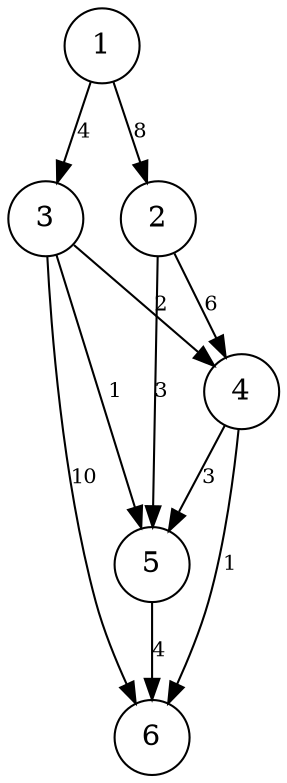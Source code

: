 digraph G {
	node[shape = circle]
	edge[fontsize = 10]
	1 -> 2 [label=8];
	1 -> 3 [label=4];
	2 -> 4 [label=6];
	2 -> 5 [label=3];
	3 -> 4 [label=2];
	3 -> 5 [label=1];
	3 -> 6 [label=10];
	4 -> 5 [label=3];
	4 -> 6 [label=1];
	5 -> 6 [label=4];
}
